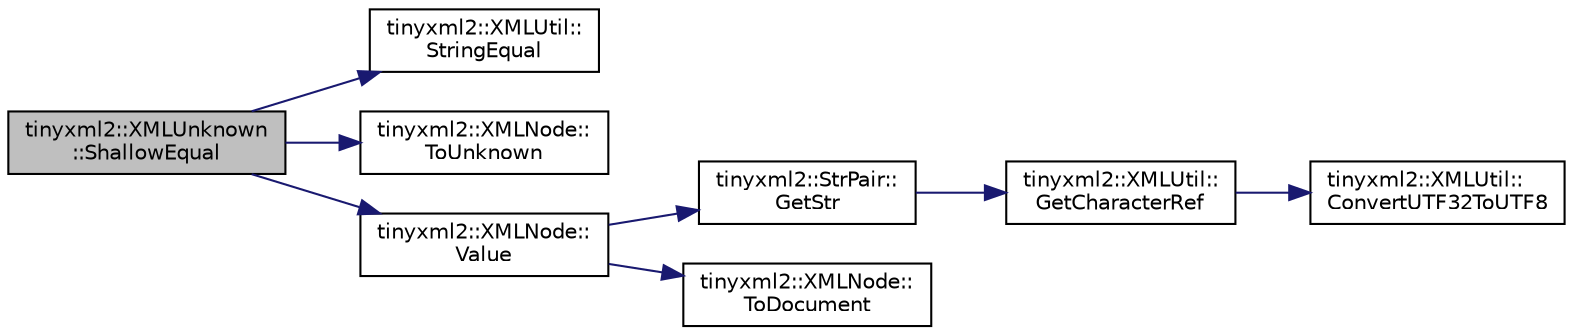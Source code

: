 digraph "tinyxml2::XMLUnknown::ShallowEqual"
{
 // LATEX_PDF_SIZE
  edge [fontname="Helvetica",fontsize="10",labelfontname="Helvetica",labelfontsize="10"];
  node [fontname="Helvetica",fontsize="10",shape=record];
  rankdir="LR";
  Node1 [label="tinyxml2::XMLUnknown\l::ShallowEqual",height=0.2,width=0.4,color="black", fillcolor="grey75", style="filled", fontcolor="black",tooltip=" "];
  Node1 -> Node2 [color="midnightblue",fontsize="10",style="solid"];
  Node2 [label="tinyxml2::XMLUtil::\lStringEqual",height=0.2,width=0.4,color="black", fillcolor="white", style="filled",URL="$classtinyxml2_1_1XMLUtil.html#acfcd287cacfd2533e1bc9ea4dfb56602",tooltip=" "];
  Node1 -> Node3 [color="midnightblue",fontsize="10",style="solid"];
  Node3 [label="tinyxml2::XMLNode::\lToUnknown",height=0.2,width=0.4,color="black", fillcolor="white", style="filled",URL="$classtinyxml2_1_1XMLNode.html#a8675a74aa0ada6eccab0c77ef3e5b9bd",tooltip="Safely cast to an Unknown, or null."];
  Node1 -> Node4 [color="midnightblue",fontsize="10",style="solid"];
  Node4 [label="tinyxml2::XMLNode::\lValue",height=0.2,width=0.4,color="black", fillcolor="white", style="filled",URL="$classtinyxml2_1_1XMLNode.html#a0485e51c670e741884cfd8362274d680",tooltip=" "];
  Node4 -> Node5 [color="midnightblue",fontsize="10",style="solid"];
  Node5 [label="tinyxml2::StrPair::\lGetStr",height=0.2,width=0.4,color="black", fillcolor="white", style="filled",URL="$classtinyxml2_1_1StrPair.html#ad87e3d11330f5e689ba1e7e54c023b57",tooltip=" "];
  Node5 -> Node6 [color="midnightblue",fontsize="10",style="solid"];
  Node6 [label="tinyxml2::XMLUtil::\lGetCharacterRef",height=0.2,width=0.4,color="black", fillcolor="white", style="filled",URL="$classtinyxml2_1_1XMLUtil.html#a5a96e5144a8d693dc4bcd783d9964648",tooltip=" "];
  Node6 -> Node7 [color="midnightblue",fontsize="10",style="solid"];
  Node7 [label="tinyxml2::XMLUtil::\lConvertUTF32ToUTF8",height=0.2,width=0.4,color="black", fillcolor="white", style="filled",URL="$classtinyxml2_1_1XMLUtil.html#a31c00d5c5dfb38382de1dfcaf4be3595",tooltip=" "];
  Node4 -> Node8 [color="midnightblue",fontsize="10",style="solid"];
  Node8 [label="tinyxml2::XMLNode::\lToDocument",height=0.2,width=0.4,color="black", fillcolor="white", style="filled",URL="$classtinyxml2_1_1XMLNode.html#a836e2966ed736fc3c94f70e12a2a3357",tooltip="Safely cast to a Document, or null."];
}
